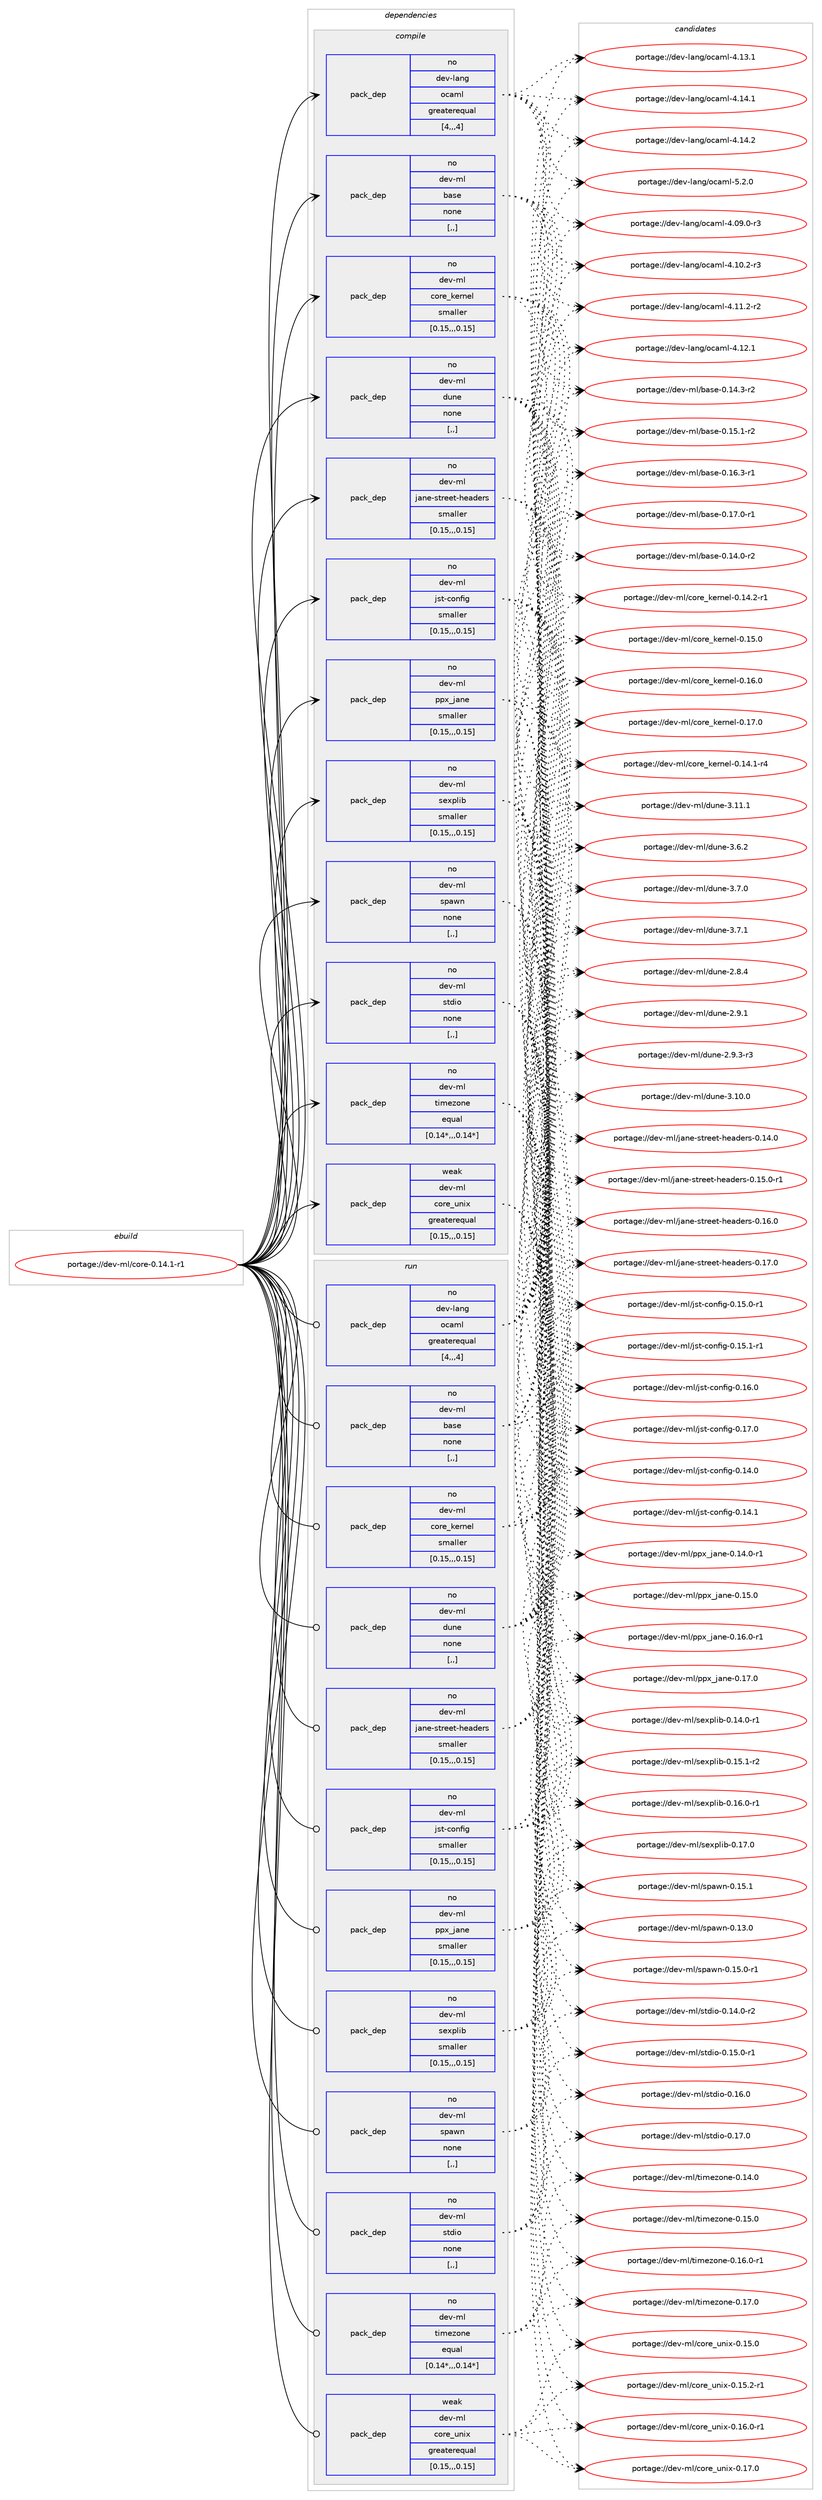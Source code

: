 digraph prolog {

# *************
# Graph options
# *************

newrank=true;
concentrate=true;
compound=true;
graph [rankdir=LR,fontname=Helvetica,fontsize=10,ranksep=1.5];#, ranksep=2.5, nodesep=0.2];
edge  [arrowhead=vee];
node  [fontname=Helvetica,fontsize=10];

# **********
# The ebuild
# **********

subgraph cluster_leftcol {
color=gray;
rank=same;
label=<<i>ebuild</i>>;
id [label="portage://dev-ml/core-0.14.1-r1", color=red, width=4, href="../dev-ml/core-0.14.1-r1.svg"];
}

# ****************
# The dependencies
# ****************

subgraph cluster_midcol {
color=gray;
label=<<i>dependencies</i>>;
subgraph cluster_compile {
fillcolor="#eeeeee";
style=filled;
label=<<i>compile</i>>;
subgraph pack85500 {
dependency115111 [label=<<TABLE BORDER="0" CELLBORDER="1" CELLSPACING="0" CELLPADDING="4" WIDTH="220"><TR><TD ROWSPAN="6" CELLPADDING="30">pack_dep</TD></TR><TR><TD WIDTH="110">no</TD></TR><TR><TD>dev-lang</TD></TR><TR><TD>ocaml</TD></TR><TR><TD>greaterequal</TD></TR><TR><TD>[4,,,4]</TD></TR></TABLE>>, shape=none, color=blue];
}
id:e -> dependency115111:w [weight=20,style="solid",arrowhead="vee"];
subgraph pack85501 {
dependency115112 [label=<<TABLE BORDER="0" CELLBORDER="1" CELLSPACING="0" CELLPADDING="4" WIDTH="220"><TR><TD ROWSPAN="6" CELLPADDING="30">pack_dep</TD></TR><TR><TD WIDTH="110">no</TD></TR><TR><TD>dev-ml</TD></TR><TR><TD>base</TD></TR><TR><TD>none</TD></TR><TR><TD>[,,]</TD></TR></TABLE>>, shape=none, color=blue];
}
id:e -> dependency115112:w [weight=20,style="solid",arrowhead="vee"];
subgraph pack85502 {
dependency115113 [label=<<TABLE BORDER="0" CELLBORDER="1" CELLSPACING="0" CELLPADDING="4" WIDTH="220"><TR><TD ROWSPAN="6" CELLPADDING="30">pack_dep</TD></TR><TR><TD WIDTH="110">no</TD></TR><TR><TD>dev-ml</TD></TR><TR><TD>core_kernel</TD></TR><TR><TD>smaller</TD></TR><TR><TD>[0.15,,,0.15]</TD></TR></TABLE>>, shape=none, color=blue];
}
id:e -> dependency115113:w [weight=20,style="solid",arrowhead="vee"];
subgraph pack85503 {
dependency115114 [label=<<TABLE BORDER="0" CELLBORDER="1" CELLSPACING="0" CELLPADDING="4" WIDTH="220"><TR><TD ROWSPAN="6" CELLPADDING="30">pack_dep</TD></TR><TR><TD WIDTH="110">no</TD></TR><TR><TD>dev-ml</TD></TR><TR><TD>dune</TD></TR><TR><TD>none</TD></TR><TR><TD>[,,]</TD></TR></TABLE>>, shape=none, color=blue];
}
id:e -> dependency115114:w [weight=20,style="solid",arrowhead="vee"];
subgraph pack85504 {
dependency115115 [label=<<TABLE BORDER="0" CELLBORDER="1" CELLSPACING="0" CELLPADDING="4" WIDTH="220"><TR><TD ROWSPAN="6" CELLPADDING="30">pack_dep</TD></TR><TR><TD WIDTH="110">no</TD></TR><TR><TD>dev-ml</TD></TR><TR><TD>jane-street-headers</TD></TR><TR><TD>smaller</TD></TR><TR><TD>[0.15,,,0.15]</TD></TR></TABLE>>, shape=none, color=blue];
}
id:e -> dependency115115:w [weight=20,style="solid",arrowhead="vee"];
subgraph pack85505 {
dependency115116 [label=<<TABLE BORDER="0" CELLBORDER="1" CELLSPACING="0" CELLPADDING="4" WIDTH="220"><TR><TD ROWSPAN="6" CELLPADDING="30">pack_dep</TD></TR><TR><TD WIDTH="110">no</TD></TR><TR><TD>dev-ml</TD></TR><TR><TD>jst-config</TD></TR><TR><TD>smaller</TD></TR><TR><TD>[0.15,,,0.15]</TD></TR></TABLE>>, shape=none, color=blue];
}
id:e -> dependency115116:w [weight=20,style="solid",arrowhead="vee"];
subgraph pack85506 {
dependency115117 [label=<<TABLE BORDER="0" CELLBORDER="1" CELLSPACING="0" CELLPADDING="4" WIDTH="220"><TR><TD ROWSPAN="6" CELLPADDING="30">pack_dep</TD></TR><TR><TD WIDTH="110">no</TD></TR><TR><TD>dev-ml</TD></TR><TR><TD>ppx_jane</TD></TR><TR><TD>smaller</TD></TR><TR><TD>[0.15,,,0.15]</TD></TR></TABLE>>, shape=none, color=blue];
}
id:e -> dependency115117:w [weight=20,style="solid",arrowhead="vee"];
subgraph pack85507 {
dependency115118 [label=<<TABLE BORDER="0" CELLBORDER="1" CELLSPACING="0" CELLPADDING="4" WIDTH="220"><TR><TD ROWSPAN="6" CELLPADDING="30">pack_dep</TD></TR><TR><TD WIDTH="110">no</TD></TR><TR><TD>dev-ml</TD></TR><TR><TD>sexplib</TD></TR><TR><TD>smaller</TD></TR><TR><TD>[0.15,,,0.15]</TD></TR></TABLE>>, shape=none, color=blue];
}
id:e -> dependency115118:w [weight=20,style="solid",arrowhead="vee"];
subgraph pack85508 {
dependency115119 [label=<<TABLE BORDER="0" CELLBORDER="1" CELLSPACING="0" CELLPADDING="4" WIDTH="220"><TR><TD ROWSPAN="6" CELLPADDING="30">pack_dep</TD></TR><TR><TD WIDTH="110">no</TD></TR><TR><TD>dev-ml</TD></TR><TR><TD>spawn</TD></TR><TR><TD>none</TD></TR><TR><TD>[,,]</TD></TR></TABLE>>, shape=none, color=blue];
}
id:e -> dependency115119:w [weight=20,style="solid",arrowhead="vee"];
subgraph pack85509 {
dependency115120 [label=<<TABLE BORDER="0" CELLBORDER="1" CELLSPACING="0" CELLPADDING="4" WIDTH="220"><TR><TD ROWSPAN="6" CELLPADDING="30">pack_dep</TD></TR><TR><TD WIDTH="110">no</TD></TR><TR><TD>dev-ml</TD></TR><TR><TD>stdio</TD></TR><TR><TD>none</TD></TR><TR><TD>[,,]</TD></TR></TABLE>>, shape=none, color=blue];
}
id:e -> dependency115120:w [weight=20,style="solid",arrowhead="vee"];
subgraph pack85510 {
dependency115121 [label=<<TABLE BORDER="0" CELLBORDER="1" CELLSPACING="0" CELLPADDING="4" WIDTH="220"><TR><TD ROWSPAN="6" CELLPADDING="30">pack_dep</TD></TR><TR><TD WIDTH="110">no</TD></TR><TR><TD>dev-ml</TD></TR><TR><TD>timezone</TD></TR><TR><TD>equal</TD></TR><TR><TD>[0.14*,,,0.14*]</TD></TR></TABLE>>, shape=none, color=blue];
}
id:e -> dependency115121:w [weight=20,style="solid",arrowhead="vee"];
subgraph pack85511 {
dependency115122 [label=<<TABLE BORDER="0" CELLBORDER="1" CELLSPACING="0" CELLPADDING="4" WIDTH="220"><TR><TD ROWSPAN="6" CELLPADDING="30">pack_dep</TD></TR><TR><TD WIDTH="110">weak</TD></TR><TR><TD>dev-ml</TD></TR><TR><TD>core_unix</TD></TR><TR><TD>greaterequal</TD></TR><TR><TD>[0.15,,,0.15]</TD></TR></TABLE>>, shape=none, color=blue];
}
id:e -> dependency115122:w [weight=20,style="solid",arrowhead="vee"];
}
subgraph cluster_compileandrun {
fillcolor="#eeeeee";
style=filled;
label=<<i>compile and run</i>>;
}
subgraph cluster_run {
fillcolor="#eeeeee";
style=filled;
label=<<i>run</i>>;
subgraph pack85512 {
dependency115123 [label=<<TABLE BORDER="0" CELLBORDER="1" CELLSPACING="0" CELLPADDING="4" WIDTH="220"><TR><TD ROWSPAN="6" CELLPADDING="30">pack_dep</TD></TR><TR><TD WIDTH="110">no</TD></TR><TR><TD>dev-lang</TD></TR><TR><TD>ocaml</TD></TR><TR><TD>greaterequal</TD></TR><TR><TD>[4,,,4]</TD></TR></TABLE>>, shape=none, color=blue];
}
id:e -> dependency115123:w [weight=20,style="solid",arrowhead="odot"];
subgraph pack85513 {
dependency115124 [label=<<TABLE BORDER="0" CELLBORDER="1" CELLSPACING="0" CELLPADDING="4" WIDTH="220"><TR><TD ROWSPAN="6" CELLPADDING="30">pack_dep</TD></TR><TR><TD WIDTH="110">no</TD></TR><TR><TD>dev-ml</TD></TR><TR><TD>base</TD></TR><TR><TD>none</TD></TR><TR><TD>[,,]</TD></TR></TABLE>>, shape=none, color=blue];
}
id:e -> dependency115124:w [weight=20,style="solid",arrowhead="odot"];
subgraph pack85514 {
dependency115125 [label=<<TABLE BORDER="0" CELLBORDER="1" CELLSPACING="0" CELLPADDING="4" WIDTH="220"><TR><TD ROWSPAN="6" CELLPADDING="30">pack_dep</TD></TR><TR><TD WIDTH="110">no</TD></TR><TR><TD>dev-ml</TD></TR><TR><TD>core_kernel</TD></TR><TR><TD>smaller</TD></TR><TR><TD>[0.15,,,0.15]</TD></TR></TABLE>>, shape=none, color=blue];
}
id:e -> dependency115125:w [weight=20,style="solid",arrowhead="odot"];
subgraph pack85515 {
dependency115126 [label=<<TABLE BORDER="0" CELLBORDER="1" CELLSPACING="0" CELLPADDING="4" WIDTH="220"><TR><TD ROWSPAN="6" CELLPADDING="30">pack_dep</TD></TR><TR><TD WIDTH="110">no</TD></TR><TR><TD>dev-ml</TD></TR><TR><TD>dune</TD></TR><TR><TD>none</TD></TR><TR><TD>[,,]</TD></TR></TABLE>>, shape=none, color=blue];
}
id:e -> dependency115126:w [weight=20,style="solid",arrowhead="odot"];
subgraph pack85516 {
dependency115127 [label=<<TABLE BORDER="0" CELLBORDER="1" CELLSPACING="0" CELLPADDING="4" WIDTH="220"><TR><TD ROWSPAN="6" CELLPADDING="30">pack_dep</TD></TR><TR><TD WIDTH="110">no</TD></TR><TR><TD>dev-ml</TD></TR><TR><TD>jane-street-headers</TD></TR><TR><TD>smaller</TD></TR><TR><TD>[0.15,,,0.15]</TD></TR></TABLE>>, shape=none, color=blue];
}
id:e -> dependency115127:w [weight=20,style="solid",arrowhead="odot"];
subgraph pack85517 {
dependency115128 [label=<<TABLE BORDER="0" CELLBORDER="1" CELLSPACING="0" CELLPADDING="4" WIDTH="220"><TR><TD ROWSPAN="6" CELLPADDING="30">pack_dep</TD></TR><TR><TD WIDTH="110">no</TD></TR><TR><TD>dev-ml</TD></TR><TR><TD>jst-config</TD></TR><TR><TD>smaller</TD></TR><TR><TD>[0.15,,,0.15]</TD></TR></TABLE>>, shape=none, color=blue];
}
id:e -> dependency115128:w [weight=20,style="solid",arrowhead="odot"];
subgraph pack85518 {
dependency115129 [label=<<TABLE BORDER="0" CELLBORDER="1" CELLSPACING="0" CELLPADDING="4" WIDTH="220"><TR><TD ROWSPAN="6" CELLPADDING="30">pack_dep</TD></TR><TR><TD WIDTH="110">no</TD></TR><TR><TD>dev-ml</TD></TR><TR><TD>ppx_jane</TD></TR><TR><TD>smaller</TD></TR><TR><TD>[0.15,,,0.15]</TD></TR></TABLE>>, shape=none, color=blue];
}
id:e -> dependency115129:w [weight=20,style="solid",arrowhead="odot"];
subgraph pack85519 {
dependency115130 [label=<<TABLE BORDER="0" CELLBORDER="1" CELLSPACING="0" CELLPADDING="4" WIDTH="220"><TR><TD ROWSPAN="6" CELLPADDING="30">pack_dep</TD></TR><TR><TD WIDTH="110">no</TD></TR><TR><TD>dev-ml</TD></TR><TR><TD>sexplib</TD></TR><TR><TD>smaller</TD></TR><TR><TD>[0.15,,,0.15]</TD></TR></TABLE>>, shape=none, color=blue];
}
id:e -> dependency115130:w [weight=20,style="solid",arrowhead="odot"];
subgraph pack85520 {
dependency115131 [label=<<TABLE BORDER="0" CELLBORDER="1" CELLSPACING="0" CELLPADDING="4" WIDTH="220"><TR><TD ROWSPAN="6" CELLPADDING="30">pack_dep</TD></TR><TR><TD WIDTH="110">no</TD></TR><TR><TD>dev-ml</TD></TR><TR><TD>spawn</TD></TR><TR><TD>none</TD></TR><TR><TD>[,,]</TD></TR></TABLE>>, shape=none, color=blue];
}
id:e -> dependency115131:w [weight=20,style="solid",arrowhead="odot"];
subgraph pack85521 {
dependency115132 [label=<<TABLE BORDER="0" CELLBORDER="1" CELLSPACING="0" CELLPADDING="4" WIDTH="220"><TR><TD ROWSPAN="6" CELLPADDING="30">pack_dep</TD></TR><TR><TD WIDTH="110">no</TD></TR><TR><TD>dev-ml</TD></TR><TR><TD>stdio</TD></TR><TR><TD>none</TD></TR><TR><TD>[,,]</TD></TR></TABLE>>, shape=none, color=blue];
}
id:e -> dependency115132:w [weight=20,style="solid",arrowhead="odot"];
subgraph pack85522 {
dependency115133 [label=<<TABLE BORDER="0" CELLBORDER="1" CELLSPACING="0" CELLPADDING="4" WIDTH="220"><TR><TD ROWSPAN="6" CELLPADDING="30">pack_dep</TD></TR><TR><TD WIDTH="110">no</TD></TR><TR><TD>dev-ml</TD></TR><TR><TD>timezone</TD></TR><TR><TD>equal</TD></TR><TR><TD>[0.14*,,,0.14*]</TD></TR></TABLE>>, shape=none, color=blue];
}
id:e -> dependency115133:w [weight=20,style="solid",arrowhead="odot"];
subgraph pack85523 {
dependency115134 [label=<<TABLE BORDER="0" CELLBORDER="1" CELLSPACING="0" CELLPADDING="4" WIDTH="220"><TR><TD ROWSPAN="6" CELLPADDING="30">pack_dep</TD></TR><TR><TD WIDTH="110">weak</TD></TR><TR><TD>dev-ml</TD></TR><TR><TD>core_unix</TD></TR><TR><TD>greaterequal</TD></TR><TR><TD>[0.15,,,0.15]</TD></TR></TABLE>>, shape=none, color=blue];
}
id:e -> dependency115134:w [weight=20,style="solid",arrowhead="odot"];
}
}

# **************
# The candidates
# **************

subgraph cluster_choices {
rank=same;
color=gray;
label=<<i>candidates</i>>;

subgraph choice85500 {
color=black;
nodesep=1;
choice1001011184510897110103471119997109108455246485746484511451 [label="portage://dev-lang/ocaml-4.09.0-r3", color=red, width=4,href="../dev-lang/ocaml-4.09.0-r3.svg"];
choice1001011184510897110103471119997109108455246494846504511451 [label="portage://dev-lang/ocaml-4.10.2-r3", color=red, width=4,href="../dev-lang/ocaml-4.10.2-r3.svg"];
choice1001011184510897110103471119997109108455246494946504511450 [label="portage://dev-lang/ocaml-4.11.2-r2", color=red, width=4,href="../dev-lang/ocaml-4.11.2-r2.svg"];
choice100101118451089711010347111999710910845524649504649 [label="portage://dev-lang/ocaml-4.12.1", color=red, width=4,href="../dev-lang/ocaml-4.12.1.svg"];
choice100101118451089711010347111999710910845524649514649 [label="portage://dev-lang/ocaml-4.13.1", color=red, width=4,href="../dev-lang/ocaml-4.13.1.svg"];
choice100101118451089711010347111999710910845524649524649 [label="portage://dev-lang/ocaml-4.14.1", color=red, width=4,href="../dev-lang/ocaml-4.14.1.svg"];
choice100101118451089711010347111999710910845524649524650 [label="portage://dev-lang/ocaml-4.14.2", color=red, width=4,href="../dev-lang/ocaml-4.14.2.svg"];
choice1001011184510897110103471119997109108455346504648 [label="portage://dev-lang/ocaml-5.2.0", color=red, width=4,href="../dev-lang/ocaml-5.2.0.svg"];
dependency115111:e -> choice1001011184510897110103471119997109108455246485746484511451:w [style=dotted,weight="100"];
dependency115111:e -> choice1001011184510897110103471119997109108455246494846504511451:w [style=dotted,weight="100"];
dependency115111:e -> choice1001011184510897110103471119997109108455246494946504511450:w [style=dotted,weight="100"];
dependency115111:e -> choice100101118451089711010347111999710910845524649504649:w [style=dotted,weight="100"];
dependency115111:e -> choice100101118451089711010347111999710910845524649514649:w [style=dotted,weight="100"];
dependency115111:e -> choice100101118451089711010347111999710910845524649524649:w [style=dotted,weight="100"];
dependency115111:e -> choice100101118451089711010347111999710910845524649524650:w [style=dotted,weight="100"];
dependency115111:e -> choice1001011184510897110103471119997109108455346504648:w [style=dotted,weight="100"];
}
subgraph choice85501 {
color=black;
nodesep=1;
choice10010111845109108479897115101454846495246484511450 [label="portage://dev-ml/base-0.14.0-r2", color=red, width=4,href="../dev-ml/base-0.14.0-r2.svg"];
choice10010111845109108479897115101454846495246514511450 [label="portage://dev-ml/base-0.14.3-r2", color=red, width=4,href="../dev-ml/base-0.14.3-r2.svg"];
choice10010111845109108479897115101454846495346494511450 [label="portage://dev-ml/base-0.15.1-r2", color=red, width=4,href="../dev-ml/base-0.15.1-r2.svg"];
choice10010111845109108479897115101454846495446514511449 [label="portage://dev-ml/base-0.16.3-r1", color=red, width=4,href="../dev-ml/base-0.16.3-r1.svg"];
choice10010111845109108479897115101454846495546484511449 [label="portage://dev-ml/base-0.17.0-r1", color=red, width=4,href="../dev-ml/base-0.17.0-r1.svg"];
dependency115112:e -> choice10010111845109108479897115101454846495246484511450:w [style=dotted,weight="100"];
dependency115112:e -> choice10010111845109108479897115101454846495246514511450:w [style=dotted,weight="100"];
dependency115112:e -> choice10010111845109108479897115101454846495346494511450:w [style=dotted,weight="100"];
dependency115112:e -> choice10010111845109108479897115101454846495446514511449:w [style=dotted,weight="100"];
dependency115112:e -> choice10010111845109108479897115101454846495546484511449:w [style=dotted,weight="100"];
}
subgraph choice85502 {
color=black;
nodesep=1;
choice10010111845109108479911111410195107101114110101108454846495246494511452 [label="portage://dev-ml/core_kernel-0.14.1-r4", color=red, width=4,href="../dev-ml/core_kernel-0.14.1-r4.svg"];
choice10010111845109108479911111410195107101114110101108454846495246504511449 [label="portage://dev-ml/core_kernel-0.14.2-r1", color=red, width=4,href="../dev-ml/core_kernel-0.14.2-r1.svg"];
choice1001011184510910847991111141019510710111411010110845484649534648 [label="portage://dev-ml/core_kernel-0.15.0", color=red, width=4,href="../dev-ml/core_kernel-0.15.0.svg"];
choice1001011184510910847991111141019510710111411010110845484649544648 [label="portage://dev-ml/core_kernel-0.16.0", color=red, width=4,href="../dev-ml/core_kernel-0.16.0.svg"];
choice1001011184510910847991111141019510710111411010110845484649554648 [label="portage://dev-ml/core_kernel-0.17.0", color=red, width=4,href="../dev-ml/core_kernel-0.17.0.svg"];
dependency115113:e -> choice10010111845109108479911111410195107101114110101108454846495246494511452:w [style=dotted,weight="100"];
dependency115113:e -> choice10010111845109108479911111410195107101114110101108454846495246504511449:w [style=dotted,weight="100"];
dependency115113:e -> choice1001011184510910847991111141019510710111411010110845484649534648:w [style=dotted,weight="100"];
dependency115113:e -> choice1001011184510910847991111141019510710111411010110845484649544648:w [style=dotted,weight="100"];
dependency115113:e -> choice1001011184510910847991111141019510710111411010110845484649554648:w [style=dotted,weight="100"];
}
subgraph choice85503 {
color=black;
nodesep=1;
choice1001011184510910847100117110101455046564652 [label="portage://dev-ml/dune-2.8.4", color=red, width=4,href="../dev-ml/dune-2.8.4.svg"];
choice1001011184510910847100117110101455046574649 [label="portage://dev-ml/dune-2.9.1", color=red, width=4,href="../dev-ml/dune-2.9.1.svg"];
choice10010111845109108471001171101014550465746514511451 [label="portage://dev-ml/dune-2.9.3-r3", color=red, width=4,href="../dev-ml/dune-2.9.3-r3.svg"];
choice100101118451091084710011711010145514649484648 [label="portage://dev-ml/dune-3.10.0", color=red, width=4,href="../dev-ml/dune-3.10.0.svg"];
choice100101118451091084710011711010145514649494649 [label="portage://dev-ml/dune-3.11.1", color=red, width=4,href="../dev-ml/dune-3.11.1.svg"];
choice1001011184510910847100117110101455146544650 [label="portage://dev-ml/dune-3.6.2", color=red, width=4,href="../dev-ml/dune-3.6.2.svg"];
choice1001011184510910847100117110101455146554648 [label="portage://dev-ml/dune-3.7.0", color=red, width=4,href="../dev-ml/dune-3.7.0.svg"];
choice1001011184510910847100117110101455146554649 [label="portage://dev-ml/dune-3.7.1", color=red, width=4,href="../dev-ml/dune-3.7.1.svg"];
dependency115114:e -> choice1001011184510910847100117110101455046564652:w [style=dotted,weight="100"];
dependency115114:e -> choice1001011184510910847100117110101455046574649:w [style=dotted,weight="100"];
dependency115114:e -> choice10010111845109108471001171101014550465746514511451:w [style=dotted,weight="100"];
dependency115114:e -> choice100101118451091084710011711010145514649484648:w [style=dotted,weight="100"];
dependency115114:e -> choice100101118451091084710011711010145514649494649:w [style=dotted,weight="100"];
dependency115114:e -> choice1001011184510910847100117110101455146544650:w [style=dotted,weight="100"];
dependency115114:e -> choice1001011184510910847100117110101455146554648:w [style=dotted,weight="100"];
dependency115114:e -> choice1001011184510910847100117110101455146554649:w [style=dotted,weight="100"];
}
subgraph choice85504 {
color=black;
nodesep=1;
choice10010111845109108471069711010145115116114101101116451041019710010111411545484649524648 [label="portage://dev-ml/jane-street-headers-0.14.0", color=red, width=4,href="../dev-ml/jane-street-headers-0.14.0.svg"];
choice100101118451091084710697110101451151161141011011164510410197100101114115454846495346484511449 [label="portage://dev-ml/jane-street-headers-0.15.0-r1", color=red, width=4,href="../dev-ml/jane-street-headers-0.15.0-r1.svg"];
choice10010111845109108471069711010145115116114101101116451041019710010111411545484649544648 [label="portage://dev-ml/jane-street-headers-0.16.0", color=red, width=4,href="../dev-ml/jane-street-headers-0.16.0.svg"];
choice10010111845109108471069711010145115116114101101116451041019710010111411545484649554648 [label="portage://dev-ml/jane-street-headers-0.17.0", color=red, width=4,href="../dev-ml/jane-street-headers-0.17.0.svg"];
dependency115115:e -> choice10010111845109108471069711010145115116114101101116451041019710010111411545484649524648:w [style=dotted,weight="100"];
dependency115115:e -> choice100101118451091084710697110101451151161141011011164510410197100101114115454846495346484511449:w [style=dotted,weight="100"];
dependency115115:e -> choice10010111845109108471069711010145115116114101101116451041019710010111411545484649544648:w [style=dotted,weight="100"];
dependency115115:e -> choice10010111845109108471069711010145115116114101101116451041019710010111411545484649554648:w [style=dotted,weight="100"];
}
subgraph choice85505 {
color=black;
nodesep=1;
choice1001011184510910847106115116459911111010210510345484649524648 [label="portage://dev-ml/jst-config-0.14.0", color=red, width=4,href="../dev-ml/jst-config-0.14.0.svg"];
choice1001011184510910847106115116459911111010210510345484649524649 [label="portage://dev-ml/jst-config-0.14.1", color=red, width=4,href="../dev-ml/jst-config-0.14.1.svg"];
choice10010111845109108471061151164599111110102105103454846495346484511449 [label="portage://dev-ml/jst-config-0.15.0-r1", color=red, width=4,href="../dev-ml/jst-config-0.15.0-r1.svg"];
choice10010111845109108471061151164599111110102105103454846495346494511449 [label="portage://dev-ml/jst-config-0.15.1-r1", color=red, width=4,href="../dev-ml/jst-config-0.15.1-r1.svg"];
choice1001011184510910847106115116459911111010210510345484649544648 [label="portage://dev-ml/jst-config-0.16.0", color=red, width=4,href="../dev-ml/jst-config-0.16.0.svg"];
choice1001011184510910847106115116459911111010210510345484649554648 [label="portage://dev-ml/jst-config-0.17.0", color=red, width=4,href="../dev-ml/jst-config-0.17.0.svg"];
dependency115116:e -> choice1001011184510910847106115116459911111010210510345484649524648:w [style=dotted,weight="100"];
dependency115116:e -> choice1001011184510910847106115116459911111010210510345484649524649:w [style=dotted,weight="100"];
dependency115116:e -> choice10010111845109108471061151164599111110102105103454846495346484511449:w [style=dotted,weight="100"];
dependency115116:e -> choice10010111845109108471061151164599111110102105103454846495346494511449:w [style=dotted,weight="100"];
dependency115116:e -> choice1001011184510910847106115116459911111010210510345484649544648:w [style=dotted,weight="100"];
dependency115116:e -> choice1001011184510910847106115116459911111010210510345484649554648:w [style=dotted,weight="100"];
}
subgraph choice85506 {
color=black;
nodesep=1;
choice10010111845109108471121121209510697110101454846495246484511449 [label="portage://dev-ml/ppx_jane-0.14.0-r1", color=red, width=4,href="../dev-ml/ppx_jane-0.14.0-r1.svg"];
choice1001011184510910847112112120951069711010145484649534648 [label="portage://dev-ml/ppx_jane-0.15.0", color=red, width=4,href="../dev-ml/ppx_jane-0.15.0.svg"];
choice10010111845109108471121121209510697110101454846495446484511449 [label="portage://dev-ml/ppx_jane-0.16.0-r1", color=red, width=4,href="../dev-ml/ppx_jane-0.16.0-r1.svg"];
choice1001011184510910847112112120951069711010145484649554648 [label="portage://dev-ml/ppx_jane-0.17.0", color=red, width=4,href="../dev-ml/ppx_jane-0.17.0.svg"];
dependency115117:e -> choice10010111845109108471121121209510697110101454846495246484511449:w [style=dotted,weight="100"];
dependency115117:e -> choice1001011184510910847112112120951069711010145484649534648:w [style=dotted,weight="100"];
dependency115117:e -> choice10010111845109108471121121209510697110101454846495446484511449:w [style=dotted,weight="100"];
dependency115117:e -> choice1001011184510910847112112120951069711010145484649554648:w [style=dotted,weight="100"];
}
subgraph choice85507 {
color=black;
nodesep=1;
choice100101118451091084711510112011210810598454846495246484511449 [label="portage://dev-ml/sexplib-0.14.0-r1", color=red, width=4,href="../dev-ml/sexplib-0.14.0-r1.svg"];
choice100101118451091084711510112011210810598454846495346494511450 [label="portage://dev-ml/sexplib-0.15.1-r2", color=red, width=4,href="../dev-ml/sexplib-0.15.1-r2.svg"];
choice100101118451091084711510112011210810598454846495446484511449 [label="portage://dev-ml/sexplib-0.16.0-r1", color=red, width=4,href="../dev-ml/sexplib-0.16.0-r1.svg"];
choice10010111845109108471151011201121081059845484649554648 [label="portage://dev-ml/sexplib-0.17.0", color=red, width=4,href="../dev-ml/sexplib-0.17.0.svg"];
dependency115118:e -> choice100101118451091084711510112011210810598454846495246484511449:w [style=dotted,weight="100"];
dependency115118:e -> choice100101118451091084711510112011210810598454846495346494511450:w [style=dotted,weight="100"];
dependency115118:e -> choice100101118451091084711510112011210810598454846495446484511449:w [style=dotted,weight="100"];
dependency115118:e -> choice10010111845109108471151011201121081059845484649554648:w [style=dotted,weight="100"];
}
subgraph choice85508 {
color=black;
nodesep=1;
choice10010111845109108471151129711911045484649514648 [label="portage://dev-ml/spawn-0.13.0", color=red, width=4,href="../dev-ml/spawn-0.13.0.svg"];
choice100101118451091084711511297119110454846495346484511449 [label="portage://dev-ml/spawn-0.15.0-r1", color=red, width=4,href="../dev-ml/spawn-0.15.0-r1.svg"];
choice10010111845109108471151129711911045484649534649 [label="portage://dev-ml/spawn-0.15.1", color=red, width=4,href="../dev-ml/spawn-0.15.1.svg"];
dependency115119:e -> choice10010111845109108471151129711911045484649514648:w [style=dotted,weight="100"];
dependency115119:e -> choice100101118451091084711511297119110454846495346484511449:w [style=dotted,weight="100"];
dependency115119:e -> choice10010111845109108471151129711911045484649534649:w [style=dotted,weight="100"];
}
subgraph choice85509 {
color=black;
nodesep=1;
choice1001011184510910847115116100105111454846495246484511450 [label="portage://dev-ml/stdio-0.14.0-r2", color=red, width=4,href="../dev-ml/stdio-0.14.0-r2.svg"];
choice1001011184510910847115116100105111454846495346484511449 [label="portage://dev-ml/stdio-0.15.0-r1", color=red, width=4,href="../dev-ml/stdio-0.15.0-r1.svg"];
choice100101118451091084711511610010511145484649544648 [label="portage://dev-ml/stdio-0.16.0", color=red, width=4,href="../dev-ml/stdio-0.16.0.svg"];
choice100101118451091084711511610010511145484649554648 [label="portage://dev-ml/stdio-0.17.0", color=red, width=4,href="../dev-ml/stdio-0.17.0.svg"];
dependency115120:e -> choice1001011184510910847115116100105111454846495246484511450:w [style=dotted,weight="100"];
dependency115120:e -> choice1001011184510910847115116100105111454846495346484511449:w [style=dotted,weight="100"];
dependency115120:e -> choice100101118451091084711511610010511145484649544648:w [style=dotted,weight="100"];
dependency115120:e -> choice100101118451091084711511610010511145484649554648:w [style=dotted,weight="100"];
}
subgraph choice85510 {
color=black;
nodesep=1;
choice100101118451091084711610510910112211111010145484649524648 [label="portage://dev-ml/timezone-0.14.0", color=red, width=4,href="../dev-ml/timezone-0.14.0.svg"];
choice100101118451091084711610510910112211111010145484649534648 [label="portage://dev-ml/timezone-0.15.0", color=red, width=4,href="../dev-ml/timezone-0.15.0.svg"];
choice1001011184510910847116105109101122111110101454846495446484511449 [label="portage://dev-ml/timezone-0.16.0-r1", color=red, width=4,href="../dev-ml/timezone-0.16.0-r1.svg"];
choice100101118451091084711610510910112211111010145484649554648 [label="portage://dev-ml/timezone-0.17.0", color=red, width=4,href="../dev-ml/timezone-0.17.0.svg"];
dependency115121:e -> choice100101118451091084711610510910112211111010145484649524648:w [style=dotted,weight="100"];
dependency115121:e -> choice100101118451091084711610510910112211111010145484649534648:w [style=dotted,weight="100"];
dependency115121:e -> choice1001011184510910847116105109101122111110101454846495446484511449:w [style=dotted,weight="100"];
dependency115121:e -> choice100101118451091084711610510910112211111010145484649554648:w [style=dotted,weight="100"];
}
subgraph choice85511 {
color=black;
nodesep=1;
choice1001011184510910847991111141019511711010512045484649534648 [label="portage://dev-ml/core_unix-0.15.0", color=red, width=4,href="../dev-ml/core_unix-0.15.0.svg"];
choice10010111845109108479911111410195117110105120454846495346504511449 [label="portage://dev-ml/core_unix-0.15.2-r1", color=red, width=4,href="../dev-ml/core_unix-0.15.2-r1.svg"];
choice10010111845109108479911111410195117110105120454846495446484511449 [label="portage://dev-ml/core_unix-0.16.0-r1", color=red, width=4,href="../dev-ml/core_unix-0.16.0-r1.svg"];
choice1001011184510910847991111141019511711010512045484649554648 [label="portage://dev-ml/core_unix-0.17.0", color=red, width=4,href="../dev-ml/core_unix-0.17.0.svg"];
dependency115122:e -> choice1001011184510910847991111141019511711010512045484649534648:w [style=dotted,weight="100"];
dependency115122:e -> choice10010111845109108479911111410195117110105120454846495346504511449:w [style=dotted,weight="100"];
dependency115122:e -> choice10010111845109108479911111410195117110105120454846495446484511449:w [style=dotted,weight="100"];
dependency115122:e -> choice1001011184510910847991111141019511711010512045484649554648:w [style=dotted,weight="100"];
}
subgraph choice85512 {
color=black;
nodesep=1;
choice1001011184510897110103471119997109108455246485746484511451 [label="portage://dev-lang/ocaml-4.09.0-r3", color=red, width=4,href="../dev-lang/ocaml-4.09.0-r3.svg"];
choice1001011184510897110103471119997109108455246494846504511451 [label="portage://dev-lang/ocaml-4.10.2-r3", color=red, width=4,href="../dev-lang/ocaml-4.10.2-r3.svg"];
choice1001011184510897110103471119997109108455246494946504511450 [label="portage://dev-lang/ocaml-4.11.2-r2", color=red, width=4,href="../dev-lang/ocaml-4.11.2-r2.svg"];
choice100101118451089711010347111999710910845524649504649 [label="portage://dev-lang/ocaml-4.12.1", color=red, width=4,href="../dev-lang/ocaml-4.12.1.svg"];
choice100101118451089711010347111999710910845524649514649 [label="portage://dev-lang/ocaml-4.13.1", color=red, width=4,href="../dev-lang/ocaml-4.13.1.svg"];
choice100101118451089711010347111999710910845524649524649 [label="portage://dev-lang/ocaml-4.14.1", color=red, width=4,href="../dev-lang/ocaml-4.14.1.svg"];
choice100101118451089711010347111999710910845524649524650 [label="portage://dev-lang/ocaml-4.14.2", color=red, width=4,href="../dev-lang/ocaml-4.14.2.svg"];
choice1001011184510897110103471119997109108455346504648 [label="portage://dev-lang/ocaml-5.2.0", color=red, width=4,href="../dev-lang/ocaml-5.2.0.svg"];
dependency115123:e -> choice1001011184510897110103471119997109108455246485746484511451:w [style=dotted,weight="100"];
dependency115123:e -> choice1001011184510897110103471119997109108455246494846504511451:w [style=dotted,weight="100"];
dependency115123:e -> choice1001011184510897110103471119997109108455246494946504511450:w [style=dotted,weight="100"];
dependency115123:e -> choice100101118451089711010347111999710910845524649504649:w [style=dotted,weight="100"];
dependency115123:e -> choice100101118451089711010347111999710910845524649514649:w [style=dotted,weight="100"];
dependency115123:e -> choice100101118451089711010347111999710910845524649524649:w [style=dotted,weight="100"];
dependency115123:e -> choice100101118451089711010347111999710910845524649524650:w [style=dotted,weight="100"];
dependency115123:e -> choice1001011184510897110103471119997109108455346504648:w [style=dotted,weight="100"];
}
subgraph choice85513 {
color=black;
nodesep=1;
choice10010111845109108479897115101454846495246484511450 [label="portage://dev-ml/base-0.14.0-r2", color=red, width=4,href="../dev-ml/base-0.14.0-r2.svg"];
choice10010111845109108479897115101454846495246514511450 [label="portage://dev-ml/base-0.14.3-r2", color=red, width=4,href="../dev-ml/base-0.14.3-r2.svg"];
choice10010111845109108479897115101454846495346494511450 [label="portage://dev-ml/base-0.15.1-r2", color=red, width=4,href="../dev-ml/base-0.15.1-r2.svg"];
choice10010111845109108479897115101454846495446514511449 [label="portage://dev-ml/base-0.16.3-r1", color=red, width=4,href="../dev-ml/base-0.16.3-r1.svg"];
choice10010111845109108479897115101454846495546484511449 [label="portage://dev-ml/base-0.17.0-r1", color=red, width=4,href="../dev-ml/base-0.17.0-r1.svg"];
dependency115124:e -> choice10010111845109108479897115101454846495246484511450:w [style=dotted,weight="100"];
dependency115124:e -> choice10010111845109108479897115101454846495246514511450:w [style=dotted,weight="100"];
dependency115124:e -> choice10010111845109108479897115101454846495346494511450:w [style=dotted,weight="100"];
dependency115124:e -> choice10010111845109108479897115101454846495446514511449:w [style=dotted,weight="100"];
dependency115124:e -> choice10010111845109108479897115101454846495546484511449:w [style=dotted,weight="100"];
}
subgraph choice85514 {
color=black;
nodesep=1;
choice10010111845109108479911111410195107101114110101108454846495246494511452 [label="portage://dev-ml/core_kernel-0.14.1-r4", color=red, width=4,href="../dev-ml/core_kernel-0.14.1-r4.svg"];
choice10010111845109108479911111410195107101114110101108454846495246504511449 [label="portage://dev-ml/core_kernel-0.14.2-r1", color=red, width=4,href="../dev-ml/core_kernel-0.14.2-r1.svg"];
choice1001011184510910847991111141019510710111411010110845484649534648 [label="portage://dev-ml/core_kernel-0.15.0", color=red, width=4,href="../dev-ml/core_kernel-0.15.0.svg"];
choice1001011184510910847991111141019510710111411010110845484649544648 [label="portage://dev-ml/core_kernel-0.16.0", color=red, width=4,href="../dev-ml/core_kernel-0.16.0.svg"];
choice1001011184510910847991111141019510710111411010110845484649554648 [label="portage://dev-ml/core_kernel-0.17.0", color=red, width=4,href="../dev-ml/core_kernel-0.17.0.svg"];
dependency115125:e -> choice10010111845109108479911111410195107101114110101108454846495246494511452:w [style=dotted,weight="100"];
dependency115125:e -> choice10010111845109108479911111410195107101114110101108454846495246504511449:w [style=dotted,weight="100"];
dependency115125:e -> choice1001011184510910847991111141019510710111411010110845484649534648:w [style=dotted,weight="100"];
dependency115125:e -> choice1001011184510910847991111141019510710111411010110845484649544648:w [style=dotted,weight="100"];
dependency115125:e -> choice1001011184510910847991111141019510710111411010110845484649554648:w [style=dotted,weight="100"];
}
subgraph choice85515 {
color=black;
nodesep=1;
choice1001011184510910847100117110101455046564652 [label="portage://dev-ml/dune-2.8.4", color=red, width=4,href="../dev-ml/dune-2.8.4.svg"];
choice1001011184510910847100117110101455046574649 [label="portage://dev-ml/dune-2.9.1", color=red, width=4,href="../dev-ml/dune-2.9.1.svg"];
choice10010111845109108471001171101014550465746514511451 [label="portage://dev-ml/dune-2.9.3-r3", color=red, width=4,href="../dev-ml/dune-2.9.3-r3.svg"];
choice100101118451091084710011711010145514649484648 [label="portage://dev-ml/dune-3.10.0", color=red, width=4,href="../dev-ml/dune-3.10.0.svg"];
choice100101118451091084710011711010145514649494649 [label="portage://dev-ml/dune-3.11.1", color=red, width=4,href="../dev-ml/dune-3.11.1.svg"];
choice1001011184510910847100117110101455146544650 [label="portage://dev-ml/dune-3.6.2", color=red, width=4,href="../dev-ml/dune-3.6.2.svg"];
choice1001011184510910847100117110101455146554648 [label="portage://dev-ml/dune-3.7.0", color=red, width=4,href="../dev-ml/dune-3.7.0.svg"];
choice1001011184510910847100117110101455146554649 [label="portage://dev-ml/dune-3.7.1", color=red, width=4,href="../dev-ml/dune-3.7.1.svg"];
dependency115126:e -> choice1001011184510910847100117110101455046564652:w [style=dotted,weight="100"];
dependency115126:e -> choice1001011184510910847100117110101455046574649:w [style=dotted,weight="100"];
dependency115126:e -> choice10010111845109108471001171101014550465746514511451:w [style=dotted,weight="100"];
dependency115126:e -> choice100101118451091084710011711010145514649484648:w [style=dotted,weight="100"];
dependency115126:e -> choice100101118451091084710011711010145514649494649:w [style=dotted,weight="100"];
dependency115126:e -> choice1001011184510910847100117110101455146544650:w [style=dotted,weight="100"];
dependency115126:e -> choice1001011184510910847100117110101455146554648:w [style=dotted,weight="100"];
dependency115126:e -> choice1001011184510910847100117110101455146554649:w [style=dotted,weight="100"];
}
subgraph choice85516 {
color=black;
nodesep=1;
choice10010111845109108471069711010145115116114101101116451041019710010111411545484649524648 [label="portage://dev-ml/jane-street-headers-0.14.0", color=red, width=4,href="../dev-ml/jane-street-headers-0.14.0.svg"];
choice100101118451091084710697110101451151161141011011164510410197100101114115454846495346484511449 [label="portage://dev-ml/jane-street-headers-0.15.0-r1", color=red, width=4,href="../dev-ml/jane-street-headers-0.15.0-r1.svg"];
choice10010111845109108471069711010145115116114101101116451041019710010111411545484649544648 [label="portage://dev-ml/jane-street-headers-0.16.0", color=red, width=4,href="../dev-ml/jane-street-headers-0.16.0.svg"];
choice10010111845109108471069711010145115116114101101116451041019710010111411545484649554648 [label="portage://dev-ml/jane-street-headers-0.17.0", color=red, width=4,href="../dev-ml/jane-street-headers-0.17.0.svg"];
dependency115127:e -> choice10010111845109108471069711010145115116114101101116451041019710010111411545484649524648:w [style=dotted,weight="100"];
dependency115127:e -> choice100101118451091084710697110101451151161141011011164510410197100101114115454846495346484511449:w [style=dotted,weight="100"];
dependency115127:e -> choice10010111845109108471069711010145115116114101101116451041019710010111411545484649544648:w [style=dotted,weight="100"];
dependency115127:e -> choice10010111845109108471069711010145115116114101101116451041019710010111411545484649554648:w [style=dotted,weight="100"];
}
subgraph choice85517 {
color=black;
nodesep=1;
choice1001011184510910847106115116459911111010210510345484649524648 [label="portage://dev-ml/jst-config-0.14.0", color=red, width=4,href="../dev-ml/jst-config-0.14.0.svg"];
choice1001011184510910847106115116459911111010210510345484649524649 [label="portage://dev-ml/jst-config-0.14.1", color=red, width=4,href="../dev-ml/jst-config-0.14.1.svg"];
choice10010111845109108471061151164599111110102105103454846495346484511449 [label="portage://dev-ml/jst-config-0.15.0-r1", color=red, width=4,href="../dev-ml/jst-config-0.15.0-r1.svg"];
choice10010111845109108471061151164599111110102105103454846495346494511449 [label="portage://dev-ml/jst-config-0.15.1-r1", color=red, width=4,href="../dev-ml/jst-config-0.15.1-r1.svg"];
choice1001011184510910847106115116459911111010210510345484649544648 [label="portage://dev-ml/jst-config-0.16.0", color=red, width=4,href="../dev-ml/jst-config-0.16.0.svg"];
choice1001011184510910847106115116459911111010210510345484649554648 [label="portage://dev-ml/jst-config-0.17.0", color=red, width=4,href="../dev-ml/jst-config-0.17.0.svg"];
dependency115128:e -> choice1001011184510910847106115116459911111010210510345484649524648:w [style=dotted,weight="100"];
dependency115128:e -> choice1001011184510910847106115116459911111010210510345484649524649:w [style=dotted,weight="100"];
dependency115128:e -> choice10010111845109108471061151164599111110102105103454846495346484511449:w [style=dotted,weight="100"];
dependency115128:e -> choice10010111845109108471061151164599111110102105103454846495346494511449:w [style=dotted,weight="100"];
dependency115128:e -> choice1001011184510910847106115116459911111010210510345484649544648:w [style=dotted,weight="100"];
dependency115128:e -> choice1001011184510910847106115116459911111010210510345484649554648:w [style=dotted,weight="100"];
}
subgraph choice85518 {
color=black;
nodesep=1;
choice10010111845109108471121121209510697110101454846495246484511449 [label="portage://dev-ml/ppx_jane-0.14.0-r1", color=red, width=4,href="../dev-ml/ppx_jane-0.14.0-r1.svg"];
choice1001011184510910847112112120951069711010145484649534648 [label="portage://dev-ml/ppx_jane-0.15.0", color=red, width=4,href="../dev-ml/ppx_jane-0.15.0.svg"];
choice10010111845109108471121121209510697110101454846495446484511449 [label="portage://dev-ml/ppx_jane-0.16.0-r1", color=red, width=4,href="../dev-ml/ppx_jane-0.16.0-r1.svg"];
choice1001011184510910847112112120951069711010145484649554648 [label="portage://dev-ml/ppx_jane-0.17.0", color=red, width=4,href="../dev-ml/ppx_jane-0.17.0.svg"];
dependency115129:e -> choice10010111845109108471121121209510697110101454846495246484511449:w [style=dotted,weight="100"];
dependency115129:e -> choice1001011184510910847112112120951069711010145484649534648:w [style=dotted,weight="100"];
dependency115129:e -> choice10010111845109108471121121209510697110101454846495446484511449:w [style=dotted,weight="100"];
dependency115129:e -> choice1001011184510910847112112120951069711010145484649554648:w [style=dotted,weight="100"];
}
subgraph choice85519 {
color=black;
nodesep=1;
choice100101118451091084711510112011210810598454846495246484511449 [label="portage://dev-ml/sexplib-0.14.0-r1", color=red, width=4,href="../dev-ml/sexplib-0.14.0-r1.svg"];
choice100101118451091084711510112011210810598454846495346494511450 [label="portage://dev-ml/sexplib-0.15.1-r2", color=red, width=4,href="../dev-ml/sexplib-0.15.1-r2.svg"];
choice100101118451091084711510112011210810598454846495446484511449 [label="portage://dev-ml/sexplib-0.16.0-r1", color=red, width=4,href="../dev-ml/sexplib-0.16.0-r1.svg"];
choice10010111845109108471151011201121081059845484649554648 [label="portage://dev-ml/sexplib-0.17.0", color=red, width=4,href="../dev-ml/sexplib-0.17.0.svg"];
dependency115130:e -> choice100101118451091084711510112011210810598454846495246484511449:w [style=dotted,weight="100"];
dependency115130:e -> choice100101118451091084711510112011210810598454846495346494511450:w [style=dotted,weight="100"];
dependency115130:e -> choice100101118451091084711510112011210810598454846495446484511449:w [style=dotted,weight="100"];
dependency115130:e -> choice10010111845109108471151011201121081059845484649554648:w [style=dotted,weight="100"];
}
subgraph choice85520 {
color=black;
nodesep=1;
choice10010111845109108471151129711911045484649514648 [label="portage://dev-ml/spawn-0.13.0", color=red, width=4,href="../dev-ml/spawn-0.13.0.svg"];
choice100101118451091084711511297119110454846495346484511449 [label="portage://dev-ml/spawn-0.15.0-r1", color=red, width=4,href="../dev-ml/spawn-0.15.0-r1.svg"];
choice10010111845109108471151129711911045484649534649 [label="portage://dev-ml/spawn-0.15.1", color=red, width=4,href="../dev-ml/spawn-0.15.1.svg"];
dependency115131:e -> choice10010111845109108471151129711911045484649514648:w [style=dotted,weight="100"];
dependency115131:e -> choice100101118451091084711511297119110454846495346484511449:w [style=dotted,weight="100"];
dependency115131:e -> choice10010111845109108471151129711911045484649534649:w [style=dotted,weight="100"];
}
subgraph choice85521 {
color=black;
nodesep=1;
choice1001011184510910847115116100105111454846495246484511450 [label="portage://dev-ml/stdio-0.14.0-r2", color=red, width=4,href="../dev-ml/stdio-0.14.0-r2.svg"];
choice1001011184510910847115116100105111454846495346484511449 [label="portage://dev-ml/stdio-0.15.0-r1", color=red, width=4,href="../dev-ml/stdio-0.15.0-r1.svg"];
choice100101118451091084711511610010511145484649544648 [label="portage://dev-ml/stdio-0.16.0", color=red, width=4,href="../dev-ml/stdio-0.16.0.svg"];
choice100101118451091084711511610010511145484649554648 [label="portage://dev-ml/stdio-0.17.0", color=red, width=4,href="../dev-ml/stdio-0.17.0.svg"];
dependency115132:e -> choice1001011184510910847115116100105111454846495246484511450:w [style=dotted,weight="100"];
dependency115132:e -> choice1001011184510910847115116100105111454846495346484511449:w [style=dotted,weight="100"];
dependency115132:e -> choice100101118451091084711511610010511145484649544648:w [style=dotted,weight="100"];
dependency115132:e -> choice100101118451091084711511610010511145484649554648:w [style=dotted,weight="100"];
}
subgraph choice85522 {
color=black;
nodesep=1;
choice100101118451091084711610510910112211111010145484649524648 [label="portage://dev-ml/timezone-0.14.0", color=red, width=4,href="../dev-ml/timezone-0.14.0.svg"];
choice100101118451091084711610510910112211111010145484649534648 [label="portage://dev-ml/timezone-0.15.0", color=red, width=4,href="../dev-ml/timezone-0.15.0.svg"];
choice1001011184510910847116105109101122111110101454846495446484511449 [label="portage://dev-ml/timezone-0.16.0-r1", color=red, width=4,href="../dev-ml/timezone-0.16.0-r1.svg"];
choice100101118451091084711610510910112211111010145484649554648 [label="portage://dev-ml/timezone-0.17.0", color=red, width=4,href="../dev-ml/timezone-0.17.0.svg"];
dependency115133:e -> choice100101118451091084711610510910112211111010145484649524648:w [style=dotted,weight="100"];
dependency115133:e -> choice100101118451091084711610510910112211111010145484649534648:w [style=dotted,weight="100"];
dependency115133:e -> choice1001011184510910847116105109101122111110101454846495446484511449:w [style=dotted,weight="100"];
dependency115133:e -> choice100101118451091084711610510910112211111010145484649554648:w [style=dotted,weight="100"];
}
subgraph choice85523 {
color=black;
nodesep=1;
choice1001011184510910847991111141019511711010512045484649534648 [label="portage://dev-ml/core_unix-0.15.0", color=red, width=4,href="../dev-ml/core_unix-0.15.0.svg"];
choice10010111845109108479911111410195117110105120454846495346504511449 [label="portage://dev-ml/core_unix-0.15.2-r1", color=red, width=4,href="../dev-ml/core_unix-0.15.2-r1.svg"];
choice10010111845109108479911111410195117110105120454846495446484511449 [label="portage://dev-ml/core_unix-0.16.0-r1", color=red, width=4,href="../dev-ml/core_unix-0.16.0-r1.svg"];
choice1001011184510910847991111141019511711010512045484649554648 [label="portage://dev-ml/core_unix-0.17.0", color=red, width=4,href="../dev-ml/core_unix-0.17.0.svg"];
dependency115134:e -> choice1001011184510910847991111141019511711010512045484649534648:w [style=dotted,weight="100"];
dependency115134:e -> choice10010111845109108479911111410195117110105120454846495346504511449:w [style=dotted,weight="100"];
dependency115134:e -> choice10010111845109108479911111410195117110105120454846495446484511449:w [style=dotted,weight="100"];
dependency115134:e -> choice1001011184510910847991111141019511711010512045484649554648:w [style=dotted,weight="100"];
}
}

}
